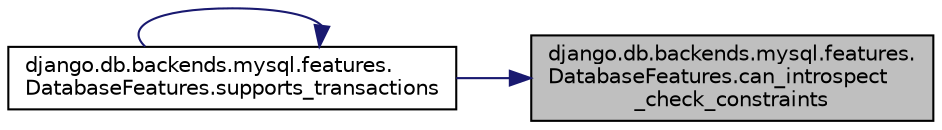 digraph "django.db.backends.mysql.features.DatabaseFeatures.can_introspect_check_constraints"
{
 // LATEX_PDF_SIZE
  edge [fontname="Helvetica",fontsize="10",labelfontname="Helvetica",labelfontsize="10"];
  node [fontname="Helvetica",fontsize="10",shape=record];
  rankdir="RL";
  Node1 [label="django.db.backends.mysql.features.\lDatabaseFeatures.can_introspect\l_check_constraints",height=0.2,width=0.4,color="black", fillcolor="grey75", style="filled", fontcolor="black",tooltip=" "];
  Node1 -> Node2 [dir="back",color="midnightblue",fontsize="10",style="solid",fontname="Helvetica"];
  Node2 [label="django.db.backends.mysql.features.\lDatabaseFeatures.supports_transactions",height=0.2,width=0.4,color="black", fillcolor="white", style="filled",URL="$dc/d15/classdjango_1_1db_1_1backends_1_1mysql_1_1features_1_1_database_features.html#a8c52b2ab8c94755441eae3e6baae03d8",tooltip=" "];
  Node2 -> Node2 [dir="back",color="midnightblue",fontsize="10",style="solid",fontname="Helvetica"];
}
